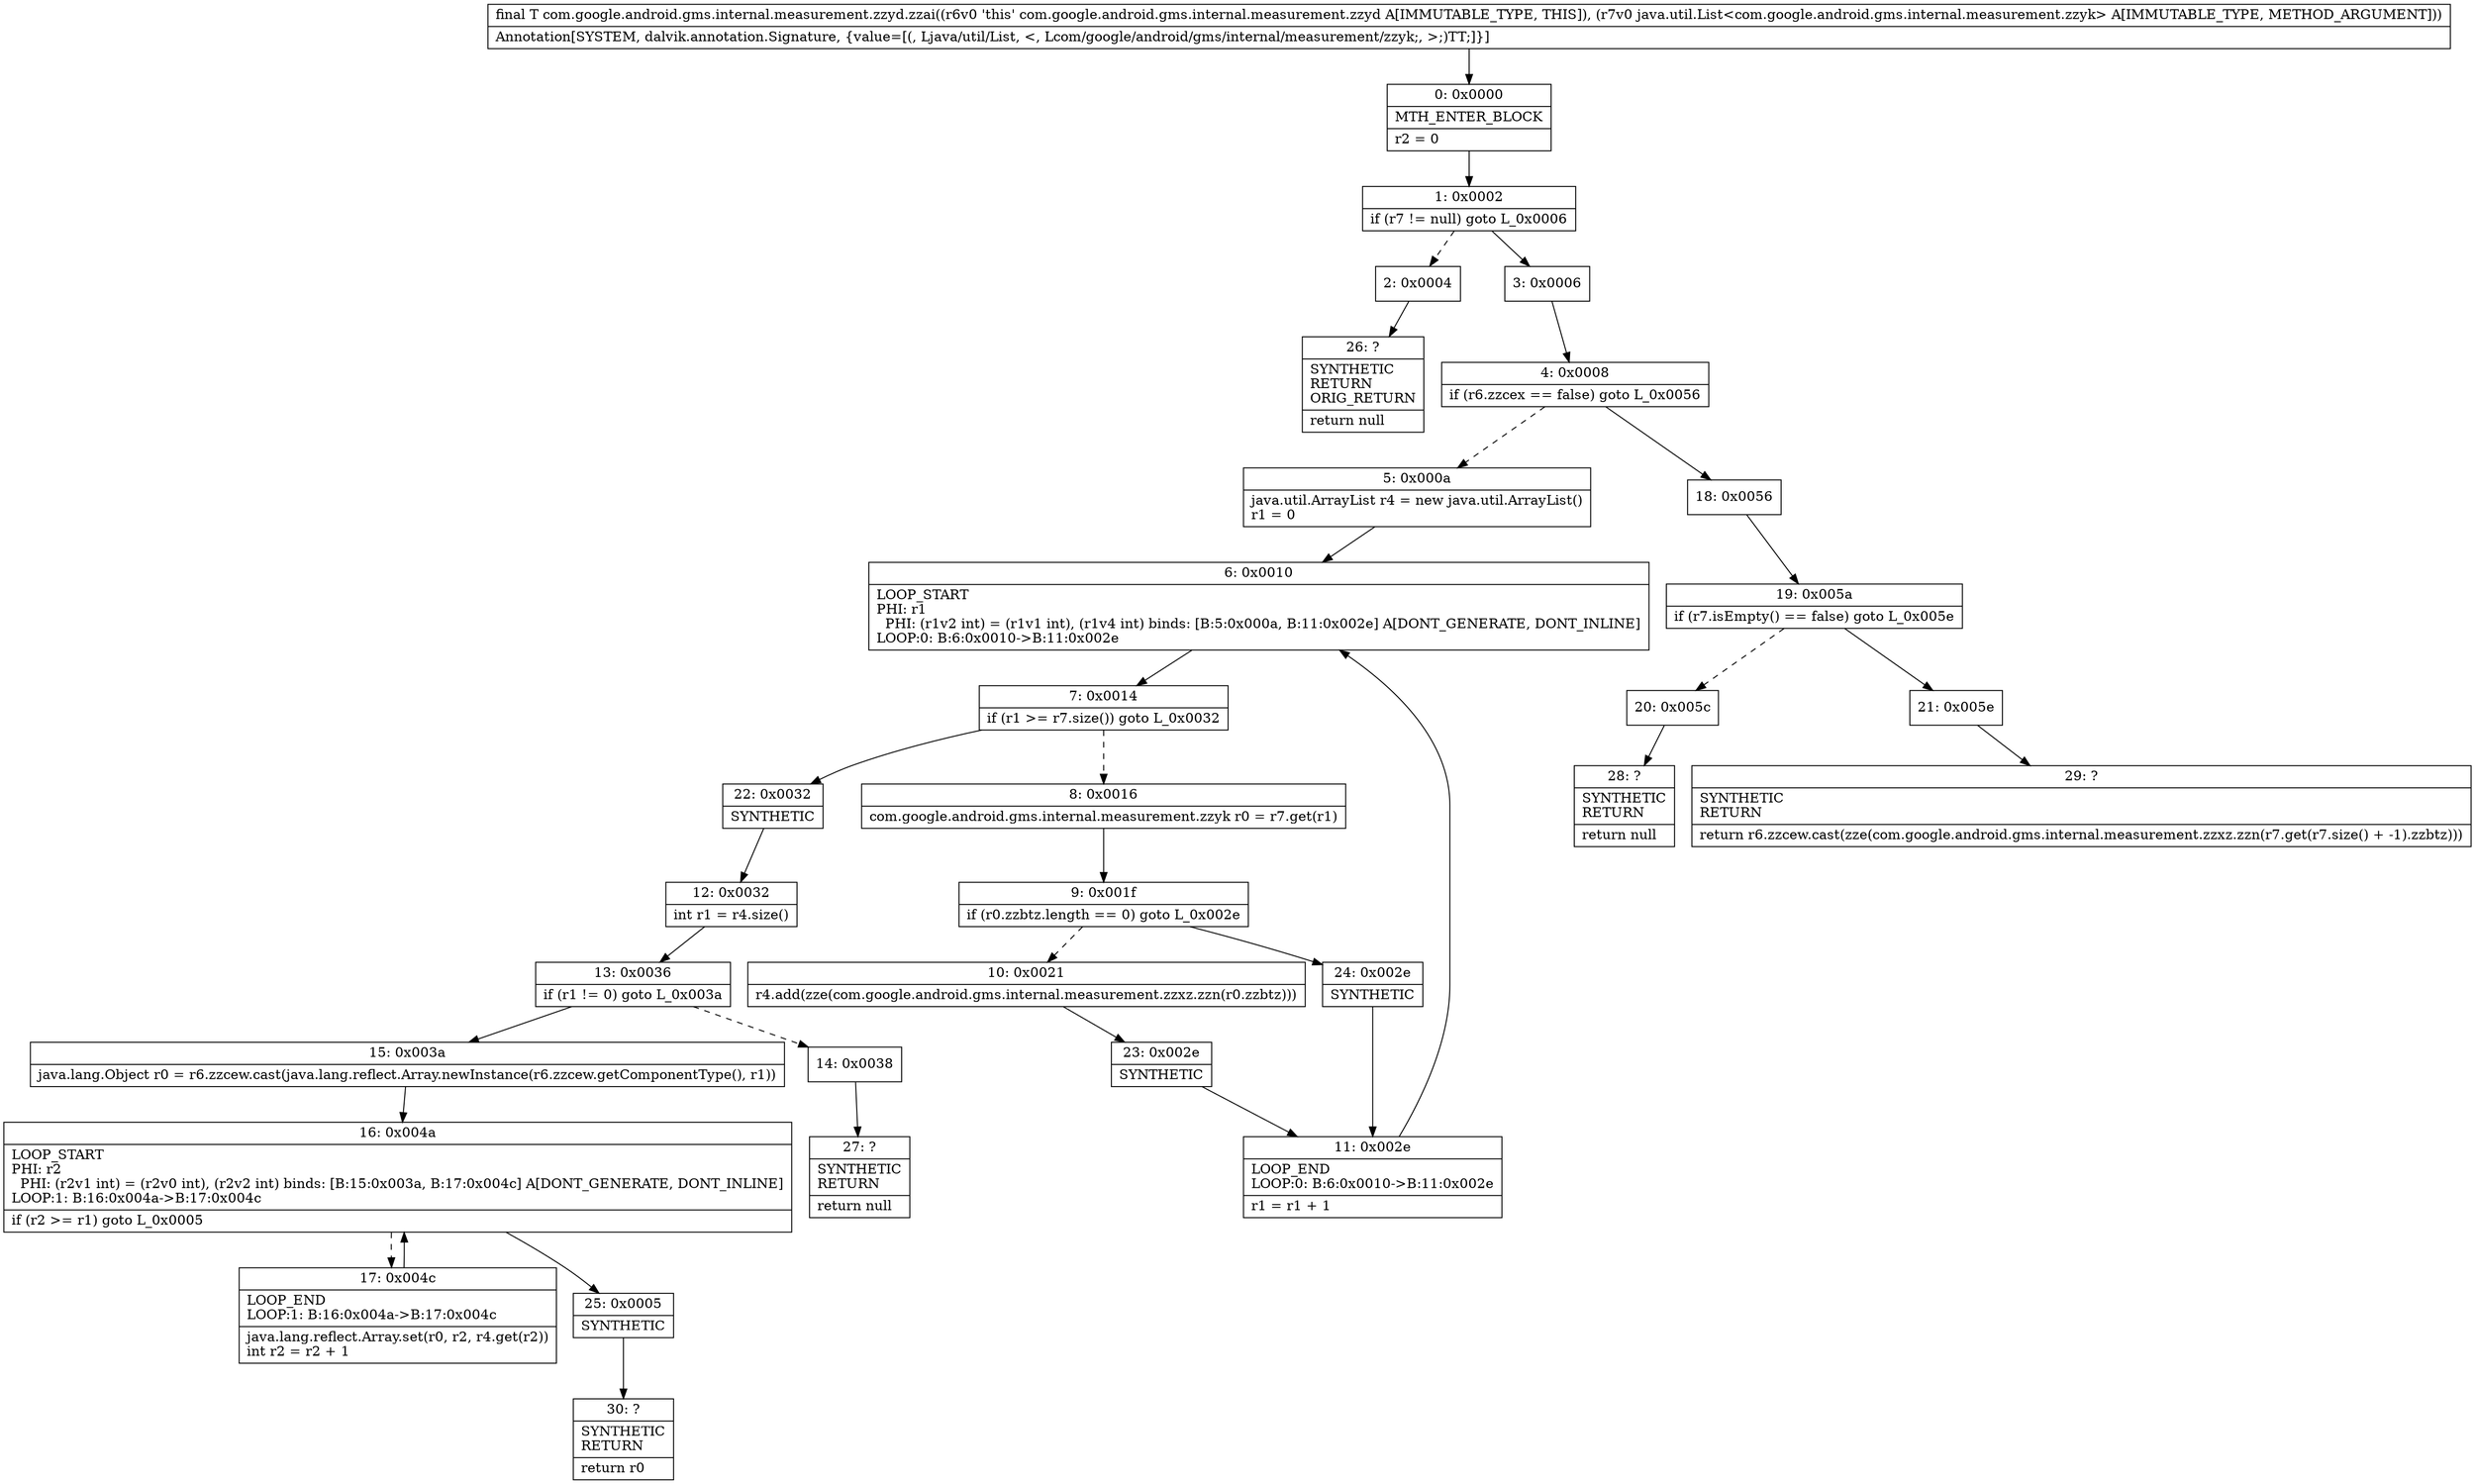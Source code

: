 digraph "CFG forcom.google.android.gms.internal.measurement.zzyd.zzai(Ljava\/util\/List;)Ljava\/lang\/Object;" {
Node_0 [shape=record,label="{0\:\ 0x0000|MTH_ENTER_BLOCK\l|r2 = 0\l}"];
Node_1 [shape=record,label="{1\:\ 0x0002|if (r7 != null) goto L_0x0006\l}"];
Node_2 [shape=record,label="{2\:\ 0x0004}"];
Node_3 [shape=record,label="{3\:\ 0x0006}"];
Node_4 [shape=record,label="{4\:\ 0x0008|if (r6.zzcex == false) goto L_0x0056\l}"];
Node_5 [shape=record,label="{5\:\ 0x000a|java.util.ArrayList r4 = new java.util.ArrayList()\lr1 = 0\l}"];
Node_6 [shape=record,label="{6\:\ 0x0010|LOOP_START\lPHI: r1 \l  PHI: (r1v2 int) = (r1v1 int), (r1v4 int) binds: [B:5:0x000a, B:11:0x002e] A[DONT_GENERATE, DONT_INLINE]\lLOOP:0: B:6:0x0010\-\>B:11:0x002e\l}"];
Node_7 [shape=record,label="{7\:\ 0x0014|if (r1 \>= r7.size()) goto L_0x0032\l}"];
Node_8 [shape=record,label="{8\:\ 0x0016|com.google.android.gms.internal.measurement.zzyk r0 = r7.get(r1)\l}"];
Node_9 [shape=record,label="{9\:\ 0x001f|if (r0.zzbtz.length == 0) goto L_0x002e\l}"];
Node_10 [shape=record,label="{10\:\ 0x0021|r4.add(zze(com.google.android.gms.internal.measurement.zzxz.zzn(r0.zzbtz)))\l}"];
Node_11 [shape=record,label="{11\:\ 0x002e|LOOP_END\lLOOP:0: B:6:0x0010\-\>B:11:0x002e\l|r1 = r1 + 1\l}"];
Node_12 [shape=record,label="{12\:\ 0x0032|int r1 = r4.size()\l}"];
Node_13 [shape=record,label="{13\:\ 0x0036|if (r1 != 0) goto L_0x003a\l}"];
Node_14 [shape=record,label="{14\:\ 0x0038}"];
Node_15 [shape=record,label="{15\:\ 0x003a|java.lang.Object r0 = r6.zzcew.cast(java.lang.reflect.Array.newInstance(r6.zzcew.getComponentType(), r1))\l}"];
Node_16 [shape=record,label="{16\:\ 0x004a|LOOP_START\lPHI: r2 \l  PHI: (r2v1 int) = (r2v0 int), (r2v2 int) binds: [B:15:0x003a, B:17:0x004c] A[DONT_GENERATE, DONT_INLINE]\lLOOP:1: B:16:0x004a\-\>B:17:0x004c\l|if (r2 \>= r1) goto L_0x0005\l}"];
Node_17 [shape=record,label="{17\:\ 0x004c|LOOP_END\lLOOP:1: B:16:0x004a\-\>B:17:0x004c\l|java.lang.reflect.Array.set(r0, r2, r4.get(r2))\lint r2 = r2 + 1\l}"];
Node_18 [shape=record,label="{18\:\ 0x0056}"];
Node_19 [shape=record,label="{19\:\ 0x005a|if (r7.isEmpty() == false) goto L_0x005e\l}"];
Node_20 [shape=record,label="{20\:\ 0x005c}"];
Node_21 [shape=record,label="{21\:\ 0x005e}"];
Node_22 [shape=record,label="{22\:\ 0x0032|SYNTHETIC\l}"];
Node_23 [shape=record,label="{23\:\ 0x002e|SYNTHETIC\l}"];
Node_24 [shape=record,label="{24\:\ 0x002e|SYNTHETIC\l}"];
Node_25 [shape=record,label="{25\:\ 0x0005|SYNTHETIC\l}"];
Node_26 [shape=record,label="{26\:\ ?|SYNTHETIC\lRETURN\lORIG_RETURN\l|return null\l}"];
Node_27 [shape=record,label="{27\:\ ?|SYNTHETIC\lRETURN\l|return null\l}"];
Node_28 [shape=record,label="{28\:\ ?|SYNTHETIC\lRETURN\l|return null\l}"];
Node_29 [shape=record,label="{29\:\ ?|SYNTHETIC\lRETURN\l|return r6.zzcew.cast(zze(com.google.android.gms.internal.measurement.zzxz.zzn(r7.get(r7.size() + \-1).zzbtz)))\l}"];
Node_30 [shape=record,label="{30\:\ ?|SYNTHETIC\lRETURN\l|return r0\l}"];
MethodNode[shape=record,label="{final T com.google.android.gms.internal.measurement.zzyd.zzai((r6v0 'this' com.google.android.gms.internal.measurement.zzyd A[IMMUTABLE_TYPE, THIS]), (r7v0 java.util.List\<com.google.android.gms.internal.measurement.zzyk\> A[IMMUTABLE_TYPE, METHOD_ARGUMENT]))  | Annotation[SYSTEM, dalvik.annotation.Signature, \{value=[(, Ljava\/util\/List, \<, Lcom\/google\/android\/gms\/internal\/measurement\/zzyk;, \>;)TT;]\}]\l}"];
MethodNode -> Node_0;
Node_0 -> Node_1;
Node_1 -> Node_2[style=dashed];
Node_1 -> Node_3;
Node_2 -> Node_26;
Node_3 -> Node_4;
Node_4 -> Node_5[style=dashed];
Node_4 -> Node_18;
Node_5 -> Node_6;
Node_6 -> Node_7;
Node_7 -> Node_8[style=dashed];
Node_7 -> Node_22;
Node_8 -> Node_9;
Node_9 -> Node_10[style=dashed];
Node_9 -> Node_24;
Node_10 -> Node_23;
Node_11 -> Node_6;
Node_12 -> Node_13;
Node_13 -> Node_14[style=dashed];
Node_13 -> Node_15;
Node_14 -> Node_27;
Node_15 -> Node_16;
Node_16 -> Node_17[style=dashed];
Node_16 -> Node_25;
Node_17 -> Node_16;
Node_18 -> Node_19;
Node_19 -> Node_20[style=dashed];
Node_19 -> Node_21;
Node_20 -> Node_28;
Node_21 -> Node_29;
Node_22 -> Node_12;
Node_23 -> Node_11;
Node_24 -> Node_11;
Node_25 -> Node_30;
}

